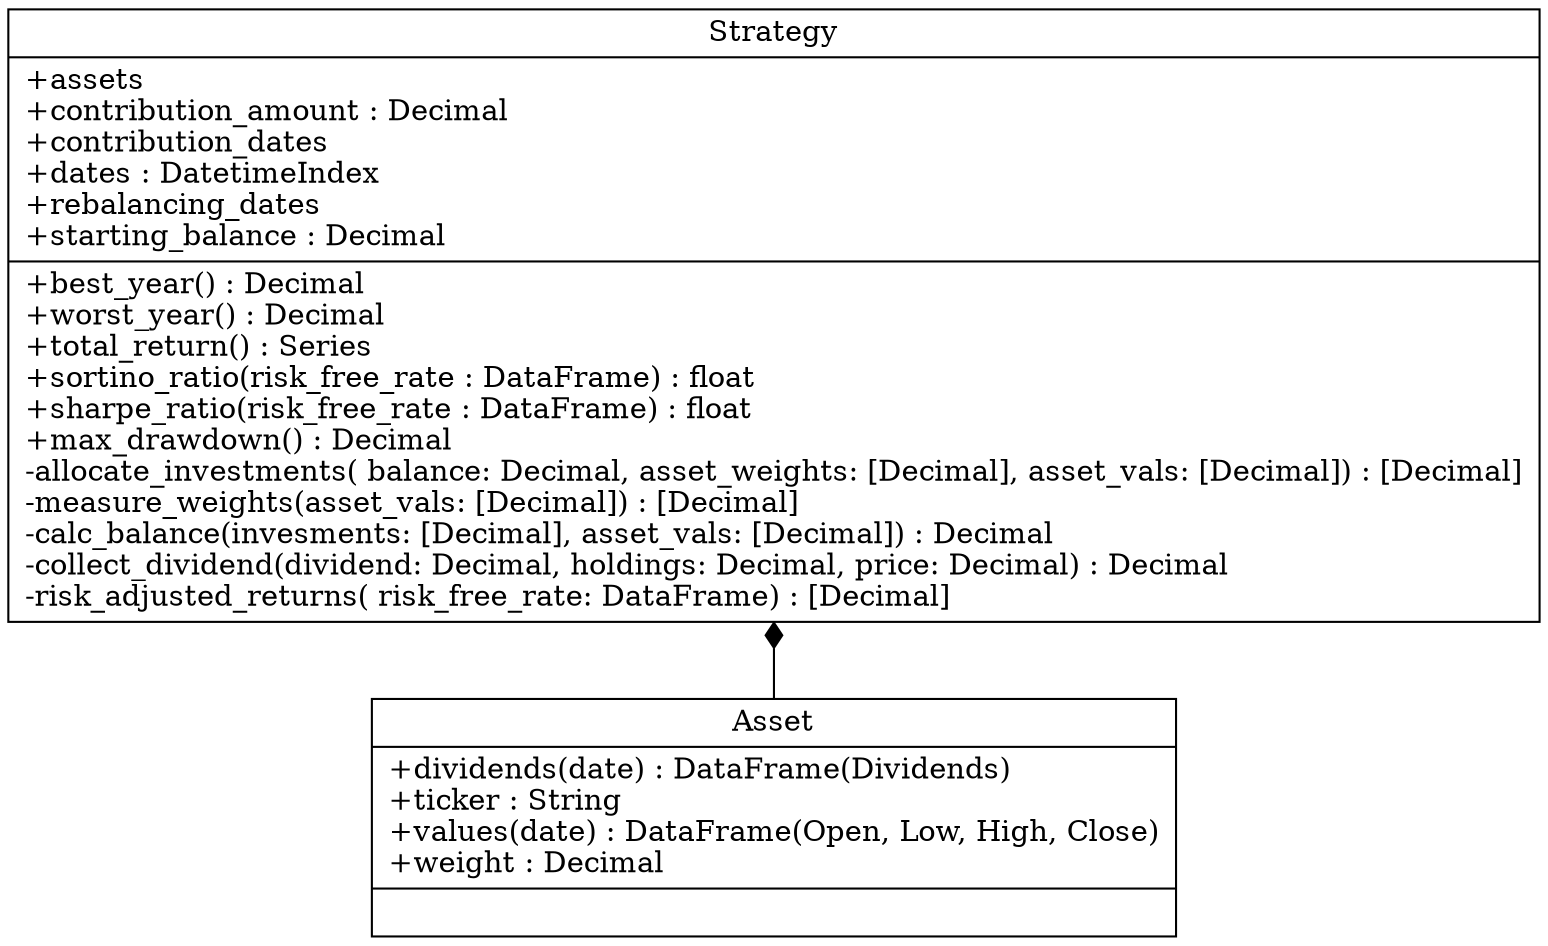 digraph "classes" {
charset="utf-8"
rankdir=BT
"0" [label="{Asset|+dividends(date) : DataFrame(Dividends)\l+ticker : String\l+values(date) : DataFrame(Open, Low, High, Close)\l+weight : Decimal\l|}", shape="record"];
"1" [label="{Strategy|+assets\l+contribution_amount : Decimal\l+contribution_dates\l+dates : DatetimeIndex\l+rebalancing_dates\l+starting_balance : Decimal\l|+best_year() : Decimal\l+worst_year() : Decimal\l+total_return() : Series\l+sortino_ratio(risk_free_rate : DataFrame) : float\l+sharpe_ratio(risk_free_rate : DataFrame) : float\l+max_drawdown() : Decimal\l-allocate_investments(
    balance: Decimal, asset_weights: [Decimal], asset_vals: [Decimal]) : [Decimal]\l-measure_weights(asset_vals: [Decimal]) : [Decimal]\l-calc_balance(invesments: [Decimal], asset_vals: [Decimal]) : Decimal\l-collect_dividend(dividend: Decimal, holdings: Decimal, price: Decimal) : Decimal\l-risk_adjusted_returns(
    risk_free_rate: DataFrame
) : [Decimal]\l}", shape="record"];
"0" -> "1" [arrowhead="diamond", arrowtail="none", style="solid"];

}
